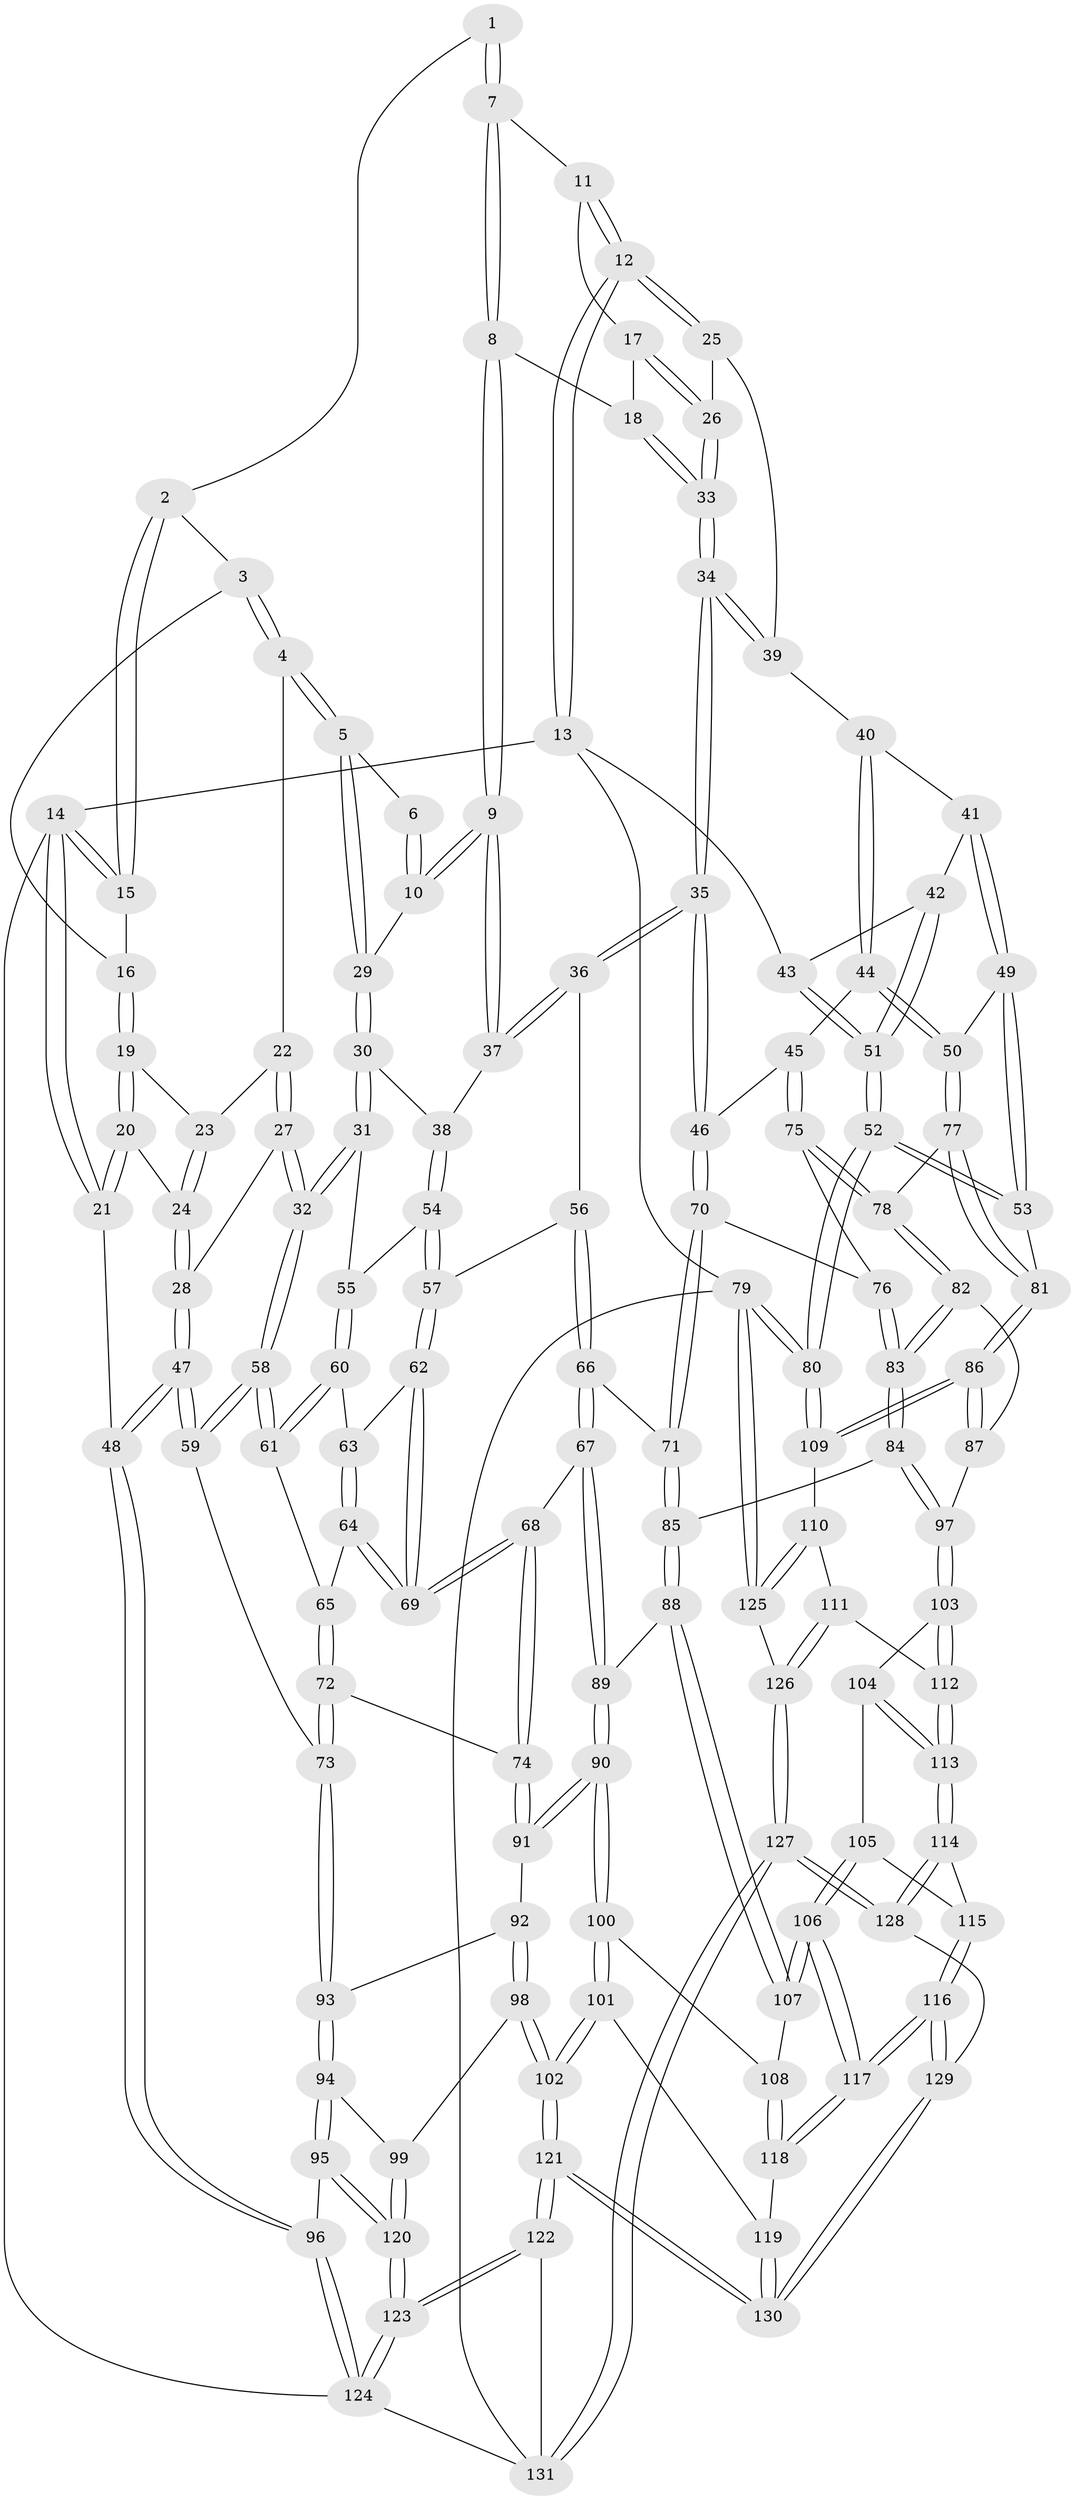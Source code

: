 // coarse degree distribution, {3: 0.075, 4: 0.5, 2: 0.025, 6: 0.1, 5: 0.2875, 7: 0.0125}
// Generated by graph-tools (version 1.1) at 2025/42/03/06/25 10:42:33]
// undirected, 131 vertices, 324 edges
graph export_dot {
graph [start="1"]
  node [color=gray90,style=filled];
  1 [pos="+0.4757262252590317+0"];
  2 [pos="+0.32334221147751346+0"];
  3 [pos="+0.25696528167321325+0.028364461779302196"];
  4 [pos="+0.2725463921771636+0.12045056533328713"];
  5 [pos="+0.30176779689868655+0.12847691784190982"];
  6 [pos="+0.44245829301138856+0"];
  7 [pos="+0.5672295328274821+0"];
  8 [pos="+0.5656588303209551+0.1007866171662199"];
  9 [pos="+0.4317975833394592+0.17584587367711946"];
  10 [pos="+0.4039747320471559+0.1581802807376487"];
  11 [pos="+0.7268209044830879+0"];
  12 [pos="+1+0"];
  13 [pos="+1+0"];
  14 [pos="+0+0"];
  15 [pos="+0+0"];
  16 [pos="+0.09293665107694819+0"];
  17 [pos="+0.7260291850958919+0.1295997315375448"];
  18 [pos="+0.577577450741984+0.11450074431877175"];
  19 [pos="+0.09650434360188573+0.01397463627793238"];
  20 [pos="+0.01280722449244214+0.19904173929939323"];
  21 [pos="+0+0.20825573113571152"];
  22 [pos="+0.2716573923693579+0.12065250660053746"];
  23 [pos="+0.17856878007488836+0.10965660518956474"];
  24 [pos="+0.09430408545997448+0.2391998796514275"];
  25 [pos="+0.7834137825088874+0.16677077572792898"];
  26 [pos="+0.763369821276618+0.16106875391214853"];
  27 [pos="+0.16382127310112218+0.2984201636280352"];
  28 [pos="+0.12534448164839113+0.28277005365678165"];
  29 [pos="+0.3039544454693188+0.1304359453380696"];
  30 [pos="+0.295924559133999+0.24965151647687897"];
  31 [pos="+0.20631581382418737+0.31000959109705123"];
  32 [pos="+0.18186867885500854+0.31331570006518794"];
  33 [pos="+0.6187621102873334+0.257255117924253"];
  34 [pos="+0.617392934545109+0.27728581407412917"];
  35 [pos="+0.6014917471311682+0.3348350033168723"];
  36 [pos="+0.5429320368204662+0.33201837515727933"];
  37 [pos="+0.43625714035611507+0.2708354486999308"];
  38 [pos="+0.3898376382311498+0.3005273053912194"];
  39 [pos="+0.806981627419862+0.23657171565730611"];
  40 [pos="+0.8111971952706271+0.2430718719001441"];
  41 [pos="+0.8925420406875941+0.26751268126652367"];
  42 [pos="+0.9041476499085283+0.25801747410614684"];
  43 [pos="+1+0"];
  44 [pos="+0.7702124854696714+0.31964568347388916"];
  45 [pos="+0.6551691688907131+0.3764166019522229"];
  46 [pos="+0.6037033374975694+0.33769744823189735"];
  47 [pos="+0+0.4888589280984386"];
  48 [pos="+0+0.54102749037334"];
  49 [pos="+0.9201920041962228+0.40193017961287714"];
  50 [pos="+0.871117774870713+0.42597876219322"];
  51 [pos="+1+0.3790346200133876"];
  52 [pos="+1+0.46919349481217165"];
  53 [pos="+1+0.46923538062555264"];
  54 [pos="+0.37530312163356094+0.32790680106328957"];
  55 [pos="+0.3344648869332922+0.36074553151452066"];
  56 [pos="+0.46683481292044937+0.4154891315469969"];
  57 [pos="+0.4277760512784021+0.4153837834860585"];
  58 [pos="+0.19250861926105053+0.43132343336751555"];
  59 [pos="+0.17920401535164507+0.479074316429164"];
  60 [pos="+0.3310722199382077+0.38044556577166266"];
  61 [pos="+0.31413072424389776+0.4090536337042492"];
  62 [pos="+0.40198778905839944+0.43863669721590876"];
  63 [pos="+0.3717246746319259+0.4183559388324029"];
  64 [pos="+0.3440190774174932+0.4566422026836337"];
  65 [pos="+0.32340114512945856+0.4540158466761599"];
  66 [pos="+0.48631978924035996+0.5032676099186146"];
  67 [pos="+0.43317016879547116+0.5239540021319266"];
  68 [pos="+0.4057230496896723+0.5150467731590378"];
  69 [pos="+0.3929641748004387+0.4692077303834079"];
  70 [pos="+0.5239462545664992+0.5032173789434651"];
  71 [pos="+0.512352791443798+0.510085971852446"];
  72 [pos="+0.3014193336408557+0.4961697125070266"];
  73 [pos="+0.20645102376048435+0.519000475984396"];
  74 [pos="+0.36201116134687306+0.5363765539653087"];
  75 [pos="+0.6634392116537633+0.3941092848986072"];
  76 [pos="+0.6145836514511654+0.5114975651164915"];
  77 [pos="+0.8509633245464382+0.44702708946334946"];
  78 [pos="+0.7583003087435453+0.4758012624472045"];
  79 [pos="+1+0.8248008585063066"];
  80 [pos="+1+0.7217633631197561"];
  81 [pos="+0.8959078333155909+0.6011855010089391"];
  82 [pos="+0.7560692467088508+0.4867815818235084"];
  83 [pos="+0.6443313739603908+0.5983123575077396"];
  84 [pos="+0.6401306803657779+0.6182422250308615"];
  85 [pos="+0.5402516652469502+0.6043976268791738"];
  86 [pos="+0.861162872325502+0.6547195673845182"];
  87 [pos="+0.7973782749959172+0.6078709956801757"];
  88 [pos="+0.4848380849229894+0.6447943546649766"];
  89 [pos="+0.44480489182430355+0.6361566647330064"];
  90 [pos="+0.3734486475721659+0.664010140510641"];
  91 [pos="+0.32899313230482913+0.6294553666640811"];
  92 [pos="+0.266570494427087+0.6249489826199368"];
  93 [pos="+0.20719607939590604+0.5267138604421876"];
  94 [pos="+0.06069803995317001+0.688865420798649"];
  95 [pos="+0+0.6367061720031486"];
  96 [pos="+0+0.6023190628147859"];
  97 [pos="+0.6470543086684568+0.6309848611151829"];
  98 [pos="+0.18875594812790705+0.7359838699373915"];
  99 [pos="+0.09566626823094847+0.7143583985558715"];
  100 [pos="+0.37208813370893257+0.7479181677827188"];
  101 [pos="+0.3635823598814819+0.7608841166966229"];
  102 [pos="+0.2525520057917517+0.8226096967989881"];
  103 [pos="+0.6502537172816194+0.6710265913905744"];
  104 [pos="+0.6412634418701263+0.6817498053255835"];
  105 [pos="+0.5828212657638462+0.7263893020443881"];
  106 [pos="+0.5286955444967657+0.7391711589176584"];
  107 [pos="+0.5147979105985657+0.7281758359259668"];
  108 [pos="+0.42912236305797785+0.7544745937506442"];
  109 [pos="+0.8628275524627631+0.6747291902961166"];
  110 [pos="+0.8383808949935198+0.7439510184753818"];
  111 [pos="+0.8303995922869055+0.7523194727625088"];
  112 [pos="+0.7432527771804426+0.7398812509458816"];
  113 [pos="+0.6501215820467571+0.8385941026444802"];
  114 [pos="+0.6450181789803084+0.8480085917921348"];
  115 [pos="+0.5996474289504363+0.7665416459442662"];
  116 [pos="+0.5286453445837793+0.8662568389375097"];
  117 [pos="+0.5206693218644453+0.8592464322032958"];
  118 [pos="+0.5011966051074743+0.8575033694731742"];
  119 [pos="+0.4347872699304095+0.8669916940779028"];
  120 [pos="+0.07398110183901162+0.9080422511227176"];
  121 [pos="+0.23891419707940145+1"];
  122 [pos="+0.14786839877012475+1"];
  123 [pos="+0.1057786919095467+1"];
  124 [pos="+0+1"];
  125 [pos="+1+0.8478884253702128"];
  126 [pos="+0.8159801916038765+0.9708256298782805"];
  127 [pos="+0.7290635078182419+1"];
  128 [pos="+0.6241818155034309+0.9458519624911165"];
  129 [pos="+0.5937505466456288+0.9272713898853152"];
  130 [pos="+0.3146900757618763+0.9883881103981602"];
  131 [pos="+0.7274891962875031+1"];
  1 -- 2;
  1 -- 7;
  1 -- 7;
  2 -- 3;
  2 -- 15;
  2 -- 15;
  3 -- 4;
  3 -- 4;
  3 -- 16;
  4 -- 5;
  4 -- 5;
  4 -- 22;
  5 -- 6;
  5 -- 29;
  5 -- 29;
  6 -- 10;
  6 -- 10;
  7 -- 8;
  7 -- 8;
  7 -- 11;
  8 -- 9;
  8 -- 9;
  8 -- 18;
  9 -- 10;
  9 -- 10;
  9 -- 37;
  9 -- 37;
  10 -- 29;
  11 -- 12;
  11 -- 12;
  11 -- 17;
  12 -- 13;
  12 -- 13;
  12 -- 25;
  12 -- 25;
  13 -- 14;
  13 -- 43;
  13 -- 79;
  14 -- 15;
  14 -- 15;
  14 -- 21;
  14 -- 21;
  14 -- 124;
  15 -- 16;
  16 -- 19;
  16 -- 19;
  17 -- 18;
  17 -- 26;
  17 -- 26;
  18 -- 33;
  18 -- 33;
  19 -- 20;
  19 -- 20;
  19 -- 23;
  20 -- 21;
  20 -- 21;
  20 -- 24;
  21 -- 48;
  22 -- 23;
  22 -- 27;
  22 -- 27;
  23 -- 24;
  23 -- 24;
  24 -- 28;
  24 -- 28;
  25 -- 26;
  25 -- 39;
  26 -- 33;
  26 -- 33;
  27 -- 28;
  27 -- 32;
  27 -- 32;
  28 -- 47;
  28 -- 47;
  29 -- 30;
  29 -- 30;
  30 -- 31;
  30 -- 31;
  30 -- 38;
  31 -- 32;
  31 -- 32;
  31 -- 55;
  32 -- 58;
  32 -- 58;
  33 -- 34;
  33 -- 34;
  34 -- 35;
  34 -- 35;
  34 -- 39;
  34 -- 39;
  35 -- 36;
  35 -- 36;
  35 -- 46;
  35 -- 46;
  36 -- 37;
  36 -- 37;
  36 -- 56;
  37 -- 38;
  38 -- 54;
  38 -- 54;
  39 -- 40;
  40 -- 41;
  40 -- 44;
  40 -- 44;
  41 -- 42;
  41 -- 49;
  41 -- 49;
  42 -- 43;
  42 -- 51;
  42 -- 51;
  43 -- 51;
  43 -- 51;
  44 -- 45;
  44 -- 50;
  44 -- 50;
  45 -- 46;
  45 -- 75;
  45 -- 75;
  46 -- 70;
  46 -- 70;
  47 -- 48;
  47 -- 48;
  47 -- 59;
  47 -- 59;
  48 -- 96;
  48 -- 96;
  49 -- 50;
  49 -- 53;
  49 -- 53;
  50 -- 77;
  50 -- 77;
  51 -- 52;
  51 -- 52;
  52 -- 53;
  52 -- 53;
  52 -- 80;
  52 -- 80;
  53 -- 81;
  54 -- 55;
  54 -- 57;
  54 -- 57;
  55 -- 60;
  55 -- 60;
  56 -- 57;
  56 -- 66;
  56 -- 66;
  57 -- 62;
  57 -- 62;
  58 -- 59;
  58 -- 59;
  58 -- 61;
  58 -- 61;
  59 -- 73;
  60 -- 61;
  60 -- 61;
  60 -- 63;
  61 -- 65;
  62 -- 63;
  62 -- 69;
  62 -- 69;
  63 -- 64;
  63 -- 64;
  64 -- 65;
  64 -- 69;
  64 -- 69;
  65 -- 72;
  65 -- 72;
  66 -- 67;
  66 -- 67;
  66 -- 71;
  67 -- 68;
  67 -- 89;
  67 -- 89;
  68 -- 69;
  68 -- 69;
  68 -- 74;
  68 -- 74;
  70 -- 71;
  70 -- 71;
  70 -- 76;
  71 -- 85;
  71 -- 85;
  72 -- 73;
  72 -- 73;
  72 -- 74;
  73 -- 93;
  73 -- 93;
  74 -- 91;
  74 -- 91;
  75 -- 76;
  75 -- 78;
  75 -- 78;
  76 -- 83;
  76 -- 83;
  77 -- 78;
  77 -- 81;
  77 -- 81;
  78 -- 82;
  78 -- 82;
  79 -- 80;
  79 -- 80;
  79 -- 125;
  79 -- 125;
  79 -- 131;
  80 -- 109;
  80 -- 109;
  81 -- 86;
  81 -- 86;
  82 -- 83;
  82 -- 83;
  82 -- 87;
  83 -- 84;
  83 -- 84;
  84 -- 85;
  84 -- 97;
  84 -- 97;
  85 -- 88;
  85 -- 88;
  86 -- 87;
  86 -- 87;
  86 -- 109;
  86 -- 109;
  87 -- 97;
  88 -- 89;
  88 -- 107;
  88 -- 107;
  89 -- 90;
  89 -- 90;
  90 -- 91;
  90 -- 91;
  90 -- 100;
  90 -- 100;
  91 -- 92;
  92 -- 93;
  92 -- 98;
  92 -- 98;
  93 -- 94;
  93 -- 94;
  94 -- 95;
  94 -- 95;
  94 -- 99;
  95 -- 96;
  95 -- 120;
  95 -- 120;
  96 -- 124;
  96 -- 124;
  97 -- 103;
  97 -- 103;
  98 -- 99;
  98 -- 102;
  98 -- 102;
  99 -- 120;
  99 -- 120;
  100 -- 101;
  100 -- 101;
  100 -- 108;
  101 -- 102;
  101 -- 102;
  101 -- 119;
  102 -- 121;
  102 -- 121;
  103 -- 104;
  103 -- 112;
  103 -- 112;
  104 -- 105;
  104 -- 113;
  104 -- 113;
  105 -- 106;
  105 -- 106;
  105 -- 115;
  106 -- 107;
  106 -- 107;
  106 -- 117;
  106 -- 117;
  107 -- 108;
  108 -- 118;
  108 -- 118;
  109 -- 110;
  110 -- 111;
  110 -- 125;
  110 -- 125;
  111 -- 112;
  111 -- 126;
  111 -- 126;
  112 -- 113;
  112 -- 113;
  113 -- 114;
  113 -- 114;
  114 -- 115;
  114 -- 128;
  114 -- 128;
  115 -- 116;
  115 -- 116;
  116 -- 117;
  116 -- 117;
  116 -- 129;
  116 -- 129;
  117 -- 118;
  117 -- 118;
  118 -- 119;
  119 -- 130;
  119 -- 130;
  120 -- 123;
  120 -- 123;
  121 -- 122;
  121 -- 122;
  121 -- 130;
  121 -- 130;
  122 -- 123;
  122 -- 123;
  122 -- 131;
  123 -- 124;
  123 -- 124;
  124 -- 131;
  125 -- 126;
  126 -- 127;
  126 -- 127;
  127 -- 128;
  127 -- 128;
  127 -- 131;
  127 -- 131;
  128 -- 129;
  129 -- 130;
  129 -- 130;
}

